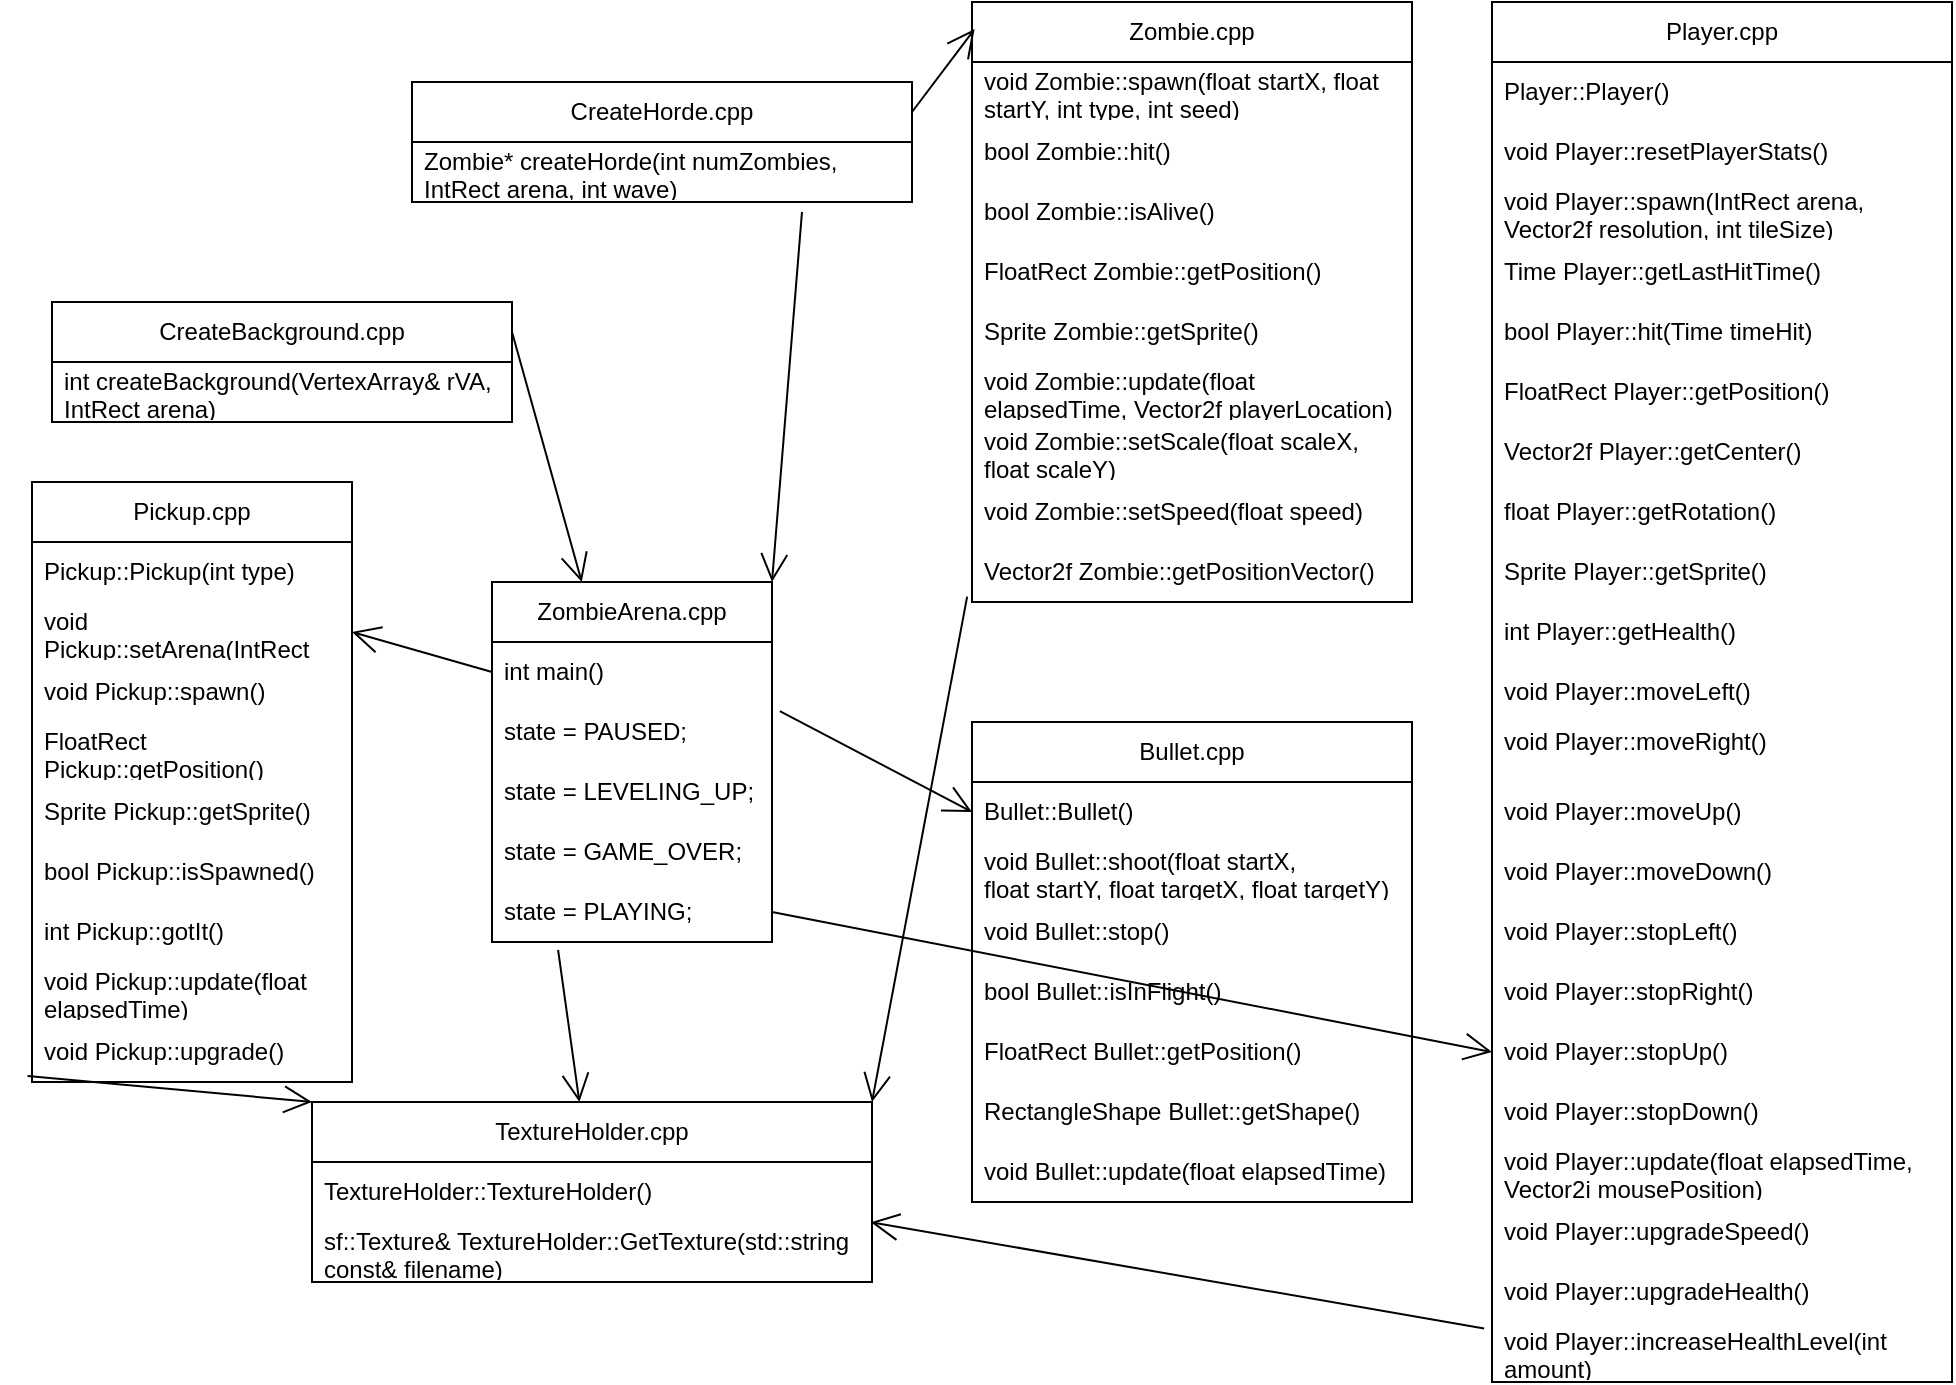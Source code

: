 <mxfile version="24.0.7" type="device">
  <diagram name="Page-1" id="GwHmLYTbNRGSSOPO7zku">
    <mxGraphModel dx="1562" dy="1923" grid="1" gridSize="10" guides="1" tooltips="1" connect="1" arrows="1" fold="1" page="1" pageScale="1" pageWidth="827" pageHeight="1169" math="0" shadow="0">
      <root>
        <mxCell id="0" />
        <mxCell id="1" parent="0" />
        <mxCell id="k1UxpwbL6aSpzB9rxF4N-1" value="Bullet.cpp" style="swimlane;fontStyle=0;childLayout=stackLayout;horizontal=1;startSize=30;horizontalStack=0;resizeParent=1;resizeParentMax=0;resizeLast=0;collapsible=1;marginBottom=0;whiteSpace=wrap;html=1;" vertex="1" parent="1">
          <mxGeometry x="630" y="200" width="220" height="240" as="geometry" />
        </mxCell>
        <mxCell id="k1UxpwbL6aSpzB9rxF4N-2" value="Bullet::Bullet()" style="text;strokeColor=none;fillColor=none;align=left;verticalAlign=middle;spacingLeft=4;spacingRight=4;overflow=hidden;points=[[0,0.5],[1,0.5]];portConstraint=eastwest;rotatable=0;whiteSpace=wrap;html=1;" vertex="1" parent="k1UxpwbL6aSpzB9rxF4N-1">
          <mxGeometry y="30" width="220" height="30" as="geometry" />
        </mxCell>
        <mxCell id="k1UxpwbL6aSpzB9rxF4N-3" value="&lt;div&gt;void Bullet::shoot(float startX,&amp;nbsp;&lt;/div&gt;&lt;div&gt;float startY,&amp;nbsp;&lt;span style=&quot;background-color: initial;&quot;&gt;float targetX, float targetY)&lt;/span&gt;&lt;/div&gt;" style="text;strokeColor=none;fillColor=none;align=left;verticalAlign=middle;spacingLeft=4;spacingRight=4;overflow=hidden;points=[[0,0.5],[1,0.5]];portConstraint=eastwest;rotatable=0;whiteSpace=wrap;html=1;" vertex="1" parent="k1UxpwbL6aSpzB9rxF4N-1">
          <mxGeometry y="60" width="220" height="30" as="geometry" />
        </mxCell>
        <mxCell id="k1UxpwbL6aSpzB9rxF4N-34" value="void Bullet::stop()" style="text;strokeColor=none;fillColor=none;align=left;verticalAlign=middle;spacingLeft=4;spacingRight=4;overflow=hidden;points=[[0,0.5],[1,0.5]];portConstraint=eastwest;rotatable=0;whiteSpace=wrap;html=1;" vertex="1" parent="k1UxpwbL6aSpzB9rxF4N-1">
          <mxGeometry y="90" width="220" height="30" as="geometry" />
        </mxCell>
        <mxCell id="k1UxpwbL6aSpzB9rxF4N-35" value="bool Bullet::isInFlight()" style="text;strokeColor=none;fillColor=none;align=left;verticalAlign=middle;spacingLeft=4;spacingRight=4;overflow=hidden;points=[[0,0.5],[1,0.5]];portConstraint=eastwest;rotatable=0;whiteSpace=wrap;html=1;" vertex="1" parent="k1UxpwbL6aSpzB9rxF4N-1">
          <mxGeometry y="120" width="220" height="30" as="geometry" />
        </mxCell>
        <mxCell id="k1UxpwbL6aSpzB9rxF4N-36" value="FloatRect Bullet::getPosition()" style="text;strokeColor=none;fillColor=none;align=left;verticalAlign=middle;spacingLeft=4;spacingRight=4;overflow=hidden;points=[[0,0.5],[1,0.5]];portConstraint=eastwest;rotatable=0;whiteSpace=wrap;html=1;" vertex="1" parent="k1UxpwbL6aSpzB9rxF4N-1">
          <mxGeometry y="150" width="220" height="30" as="geometry" />
        </mxCell>
        <mxCell id="k1UxpwbL6aSpzB9rxF4N-37" value="RectangleShape Bullet::getShape()" style="text;strokeColor=none;fillColor=none;align=left;verticalAlign=middle;spacingLeft=4;spacingRight=4;overflow=hidden;points=[[0,0.5],[1,0.5]];portConstraint=eastwest;rotatable=0;whiteSpace=wrap;html=1;" vertex="1" parent="k1UxpwbL6aSpzB9rxF4N-1">
          <mxGeometry y="180" width="220" height="30" as="geometry" />
        </mxCell>
        <mxCell id="k1UxpwbL6aSpzB9rxF4N-4" value="void Bullet::update(float elapsedTime)" style="text;strokeColor=none;fillColor=none;align=left;verticalAlign=middle;spacingLeft=4;spacingRight=4;overflow=hidden;points=[[0,0.5],[1,0.5]];portConstraint=eastwest;rotatable=0;whiteSpace=wrap;html=1;" vertex="1" parent="k1UxpwbL6aSpzB9rxF4N-1">
          <mxGeometry y="210" width="220" height="30" as="geometry" />
        </mxCell>
        <mxCell id="k1UxpwbL6aSpzB9rxF4N-5" value="ZombieArena.cpp" style="swimlane;fontStyle=0;childLayout=stackLayout;horizontal=1;startSize=30;horizontalStack=0;resizeParent=1;resizeParentMax=0;resizeLast=0;collapsible=1;marginBottom=0;whiteSpace=wrap;html=1;" vertex="1" parent="1">
          <mxGeometry x="390" y="130" width="140" height="180" as="geometry" />
        </mxCell>
        <mxCell id="k1UxpwbL6aSpzB9rxF4N-6" value="&lt;div&gt;int main()&lt;/div&gt;" style="text;strokeColor=none;fillColor=none;align=left;verticalAlign=middle;spacingLeft=4;spacingRight=4;overflow=hidden;points=[[0,0.5],[1,0.5]];portConstraint=eastwest;rotatable=0;whiteSpace=wrap;html=1;" vertex="1" parent="k1UxpwbL6aSpzB9rxF4N-5">
          <mxGeometry y="30" width="140" height="30" as="geometry" />
        </mxCell>
        <mxCell id="k1UxpwbL6aSpzB9rxF4N-7" value="state = PAUSED;&amp;nbsp;" style="text;strokeColor=none;fillColor=none;align=left;verticalAlign=middle;spacingLeft=4;spacingRight=4;overflow=hidden;points=[[0,0.5],[1,0.5]];portConstraint=eastwest;rotatable=0;whiteSpace=wrap;html=1;" vertex="1" parent="k1UxpwbL6aSpzB9rxF4N-5">
          <mxGeometry y="60" width="140" height="30" as="geometry" />
        </mxCell>
        <mxCell id="k1UxpwbL6aSpzB9rxF4N-72" value="state = LEVELING_UP;" style="text;strokeColor=none;fillColor=none;align=left;verticalAlign=middle;spacingLeft=4;spacingRight=4;overflow=hidden;points=[[0,0.5],[1,0.5]];portConstraint=eastwest;rotatable=0;whiteSpace=wrap;html=1;" vertex="1" parent="k1UxpwbL6aSpzB9rxF4N-5">
          <mxGeometry y="90" width="140" height="30" as="geometry" />
        </mxCell>
        <mxCell id="k1UxpwbL6aSpzB9rxF4N-73" value="state = GAME_OVER;" style="text;strokeColor=none;fillColor=none;align=left;verticalAlign=middle;spacingLeft=4;spacingRight=4;overflow=hidden;points=[[0,0.5],[1,0.5]];portConstraint=eastwest;rotatable=0;whiteSpace=wrap;html=1;" vertex="1" parent="k1UxpwbL6aSpzB9rxF4N-5">
          <mxGeometry y="120" width="140" height="30" as="geometry" />
        </mxCell>
        <mxCell id="k1UxpwbL6aSpzB9rxF4N-8" value="state = PLAYING;" style="text;strokeColor=none;fillColor=none;align=left;verticalAlign=middle;spacingLeft=4;spacingRight=4;overflow=hidden;points=[[0,0.5],[1,0.5]];portConstraint=eastwest;rotatable=0;whiteSpace=wrap;html=1;" vertex="1" parent="k1UxpwbL6aSpzB9rxF4N-5">
          <mxGeometry y="150" width="140" height="30" as="geometry" />
        </mxCell>
        <mxCell id="k1UxpwbL6aSpzB9rxF4N-9" value="TextureHolder.cpp" style="swimlane;fontStyle=0;childLayout=stackLayout;horizontal=1;startSize=30;horizontalStack=0;resizeParent=1;resizeParentMax=0;resizeLast=0;collapsible=1;marginBottom=0;whiteSpace=wrap;html=1;" vertex="1" parent="1">
          <mxGeometry x="300" y="390" width="280" height="90" as="geometry" />
        </mxCell>
        <mxCell id="k1UxpwbL6aSpzB9rxF4N-10" value="&lt;div&gt;TextureHolder::TextureHolder()&lt;/div&gt;" style="text;strokeColor=none;fillColor=none;align=left;verticalAlign=middle;spacingLeft=4;spacingRight=4;overflow=hidden;points=[[0,0.5],[1,0.5]];portConstraint=eastwest;rotatable=0;whiteSpace=wrap;html=1;" vertex="1" parent="k1UxpwbL6aSpzB9rxF4N-9">
          <mxGeometry y="30" width="280" height="30" as="geometry" />
        </mxCell>
        <mxCell id="k1UxpwbL6aSpzB9rxF4N-11" value="&lt;div&gt;sf::Texture&amp;amp; TextureHolder::GetTexture(std::string const&amp;amp; filename)&lt;/div&gt;" style="text;strokeColor=none;fillColor=none;align=left;verticalAlign=middle;spacingLeft=4;spacingRight=4;overflow=hidden;points=[[0,0.5],[1,0.5]];portConstraint=eastwest;rotatable=0;whiteSpace=wrap;html=1;" vertex="1" parent="k1UxpwbL6aSpzB9rxF4N-9">
          <mxGeometry y="60" width="280" height="30" as="geometry" />
        </mxCell>
        <mxCell id="k1UxpwbL6aSpzB9rxF4N-13" value="CreateB&lt;span style=&quot;background-color: initial;&quot;&gt;ackground.cpp&lt;/span&gt;" style="swimlane;fontStyle=0;childLayout=stackLayout;horizontal=1;startSize=30;horizontalStack=0;resizeParent=1;resizeParentMax=0;resizeLast=0;collapsible=1;marginBottom=0;whiteSpace=wrap;html=1;" vertex="1" parent="1">
          <mxGeometry x="170" y="-10" width="230" height="60" as="geometry" />
        </mxCell>
        <mxCell id="k1UxpwbL6aSpzB9rxF4N-14" value="int createBackground(VertexArray&amp;amp; rVA, IntRect arena)" style="text;strokeColor=none;fillColor=none;align=left;verticalAlign=middle;spacingLeft=4;spacingRight=4;overflow=hidden;points=[[0,0.5],[1,0.5]];portConstraint=eastwest;rotatable=0;whiteSpace=wrap;html=1;" vertex="1" parent="k1UxpwbL6aSpzB9rxF4N-13">
          <mxGeometry y="30" width="230" height="30" as="geometry" />
        </mxCell>
        <mxCell id="k1UxpwbL6aSpzB9rxF4N-17" value="CreateHorde.cpp" style="swimlane;fontStyle=0;childLayout=stackLayout;horizontal=1;startSize=30;horizontalStack=0;resizeParent=1;resizeParentMax=0;resizeLast=0;collapsible=1;marginBottom=0;whiteSpace=wrap;html=1;" vertex="1" parent="1">
          <mxGeometry x="350" y="-120" width="250" height="60" as="geometry" />
        </mxCell>
        <mxCell id="k1UxpwbL6aSpzB9rxF4N-18" value="Zombie* createHorde(int numZombies, IntRect arena, int wave)" style="text;strokeColor=none;fillColor=none;align=left;verticalAlign=middle;spacingLeft=4;spacingRight=4;overflow=hidden;points=[[0,0.5],[1,0.5]];portConstraint=eastwest;rotatable=0;whiteSpace=wrap;html=1;" vertex="1" parent="k1UxpwbL6aSpzB9rxF4N-17">
          <mxGeometry y="30" width="250" height="30" as="geometry" />
        </mxCell>
        <mxCell id="k1UxpwbL6aSpzB9rxF4N-21" value="Player.cpp" style="swimlane;fontStyle=0;childLayout=stackLayout;horizontal=1;startSize=30;horizontalStack=0;resizeParent=1;resizeParentMax=0;resizeLast=0;collapsible=1;marginBottom=0;whiteSpace=wrap;html=1;" vertex="1" parent="1">
          <mxGeometry x="890" y="-160" width="230" height="690" as="geometry" />
        </mxCell>
        <mxCell id="k1UxpwbL6aSpzB9rxF4N-22" value="Player::Player()" style="text;strokeColor=none;fillColor=none;align=left;verticalAlign=middle;spacingLeft=4;spacingRight=4;overflow=hidden;points=[[0,0.5],[1,0.5]];portConstraint=eastwest;rotatable=0;whiteSpace=wrap;html=1;" vertex="1" parent="k1UxpwbL6aSpzB9rxF4N-21">
          <mxGeometry y="30" width="230" height="30" as="geometry" />
        </mxCell>
        <mxCell id="k1UxpwbL6aSpzB9rxF4N-23" value="void Player::resetPlayerStats()" style="text;strokeColor=none;fillColor=none;align=left;verticalAlign=middle;spacingLeft=4;spacingRight=4;overflow=hidden;points=[[0,0.5],[1,0.5]];portConstraint=eastwest;rotatable=0;whiteSpace=wrap;html=1;" vertex="1" parent="k1UxpwbL6aSpzB9rxF4N-21">
          <mxGeometry y="60" width="230" height="30" as="geometry" />
        </mxCell>
        <mxCell id="k1UxpwbL6aSpzB9rxF4N-24" value="void Player::spawn(IntRect arena, Vector2f resolution, int tileSize)" style="text;strokeColor=none;fillColor=none;align=left;verticalAlign=middle;spacingLeft=4;spacingRight=4;overflow=hidden;points=[[0,0.5],[1,0.5]];portConstraint=eastwest;rotatable=0;whiteSpace=wrap;html=1;" vertex="1" parent="k1UxpwbL6aSpzB9rxF4N-21">
          <mxGeometry y="90" width="230" height="30" as="geometry" />
        </mxCell>
        <mxCell id="k1UxpwbL6aSpzB9rxF4N-45" value="Time Player::getLastHitTime()" style="text;strokeColor=none;fillColor=none;align=left;verticalAlign=middle;spacingLeft=4;spacingRight=4;overflow=hidden;points=[[0,0.5],[1,0.5]];portConstraint=eastwest;rotatable=0;whiteSpace=wrap;html=1;" vertex="1" parent="k1UxpwbL6aSpzB9rxF4N-21">
          <mxGeometry y="120" width="230" height="30" as="geometry" />
        </mxCell>
        <mxCell id="k1UxpwbL6aSpzB9rxF4N-46" value="bool Player::hit(Time timeHit)" style="text;strokeColor=none;fillColor=none;align=left;verticalAlign=middle;spacingLeft=4;spacingRight=4;overflow=hidden;points=[[0,0.5],[1,0.5]];portConstraint=eastwest;rotatable=0;whiteSpace=wrap;html=1;" vertex="1" parent="k1UxpwbL6aSpzB9rxF4N-21">
          <mxGeometry y="150" width="230" height="30" as="geometry" />
        </mxCell>
        <mxCell id="k1UxpwbL6aSpzB9rxF4N-47" value="FloatRect Player::getPosition()" style="text;strokeColor=none;fillColor=none;align=left;verticalAlign=middle;spacingLeft=4;spacingRight=4;overflow=hidden;points=[[0,0.5],[1,0.5]];portConstraint=eastwest;rotatable=0;whiteSpace=wrap;html=1;" vertex="1" parent="k1UxpwbL6aSpzB9rxF4N-21">
          <mxGeometry y="180" width="230" height="30" as="geometry" />
        </mxCell>
        <mxCell id="k1UxpwbL6aSpzB9rxF4N-48" value="Vector2f Player::getCenter()" style="text;strokeColor=none;fillColor=none;align=left;verticalAlign=middle;spacingLeft=4;spacingRight=4;overflow=hidden;points=[[0,0.5],[1,0.5]];portConstraint=eastwest;rotatable=0;whiteSpace=wrap;html=1;" vertex="1" parent="k1UxpwbL6aSpzB9rxF4N-21">
          <mxGeometry y="210" width="230" height="30" as="geometry" />
        </mxCell>
        <mxCell id="k1UxpwbL6aSpzB9rxF4N-49" value="float Player::getRotation()" style="text;strokeColor=none;fillColor=none;align=left;verticalAlign=middle;spacingLeft=4;spacingRight=4;overflow=hidden;points=[[0,0.5],[1,0.5]];portConstraint=eastwest;rotatable=0;whiteSpace=wrap;html=1;" vertex="1" parent="k1UxpwbL6aSpzB9rxF4N-21">
          <mxGeometry y="240" width="230" height="30" as="geometry" />
        </mxCell>
        <mxCell id="k1UxpwbL6aSpzB9rxF4N-50" value="Sprite Player::getSprite()" style="text;strokeColor=none;fillColor=none;align=left;verticalAlign=middle;spacingLeft=4;spacingRight=4;overflow=hidden;points=[[0,0.5],[1,0.5]];portConstraint=eastwest;rotatable=0;whiteSpace=wrap;html=1;" vertex="1" parent="k1UxpwbL6aSpzB9rxF4N-21">
          <mxGeometry y="270" width="230" height="30" as="geometry" />
        </mxCell>
        <mxCell id="k1UxpwbL6aSpzB9rxF4N-51" value="int Player::getHealth()" style="text;strokeColor=none;fillColor=none;align=left;verticalAlign=middle;spacingLeft=4;spacingRight=4;overflow=hidden;points=[[0,0.5],[1,0.5]];portConstraint=eastwest;rotatable=0;whiteSpace=wrap;html=1;" vertex="1" parent="k1UxpwbL6aSpzB9rxF4N-21">
          <mxGeometry y="300" width="230" height="30" as="geometry" />
        </mxCell>
        <mxCell id="k1UxpwbL6aSpzB9rxF4N-52" value="void Player::moveLeft()" style="text;strokeColor=none;fillColor=none;align=left;verticalAlign=middle;spacingLeft=4;spacingRight=4;overflow=hidden;points=[[0,0.5],[1,0.5]];portConstraint=eastwest;rotatable=0;whiteSpace=wrap;html=1;" vertex="1" parent="k1UxpwbL6aSpzB9rxF4N-21">
          <mxGeometry y="330" width="230" height="30" as="geometry" />
        </mxCell>
        <mxCell id="k1UxpwbL6aSpzB9rxF4N-53" value="&lt;div&gt;void Player::moveRight()&lt;/div&gt;&lt;div&gt;&lt;br&gt;&lt;/div&gt;" style="text;strokeColor=none;fillColor=none;align=left;verticalAlign=middle;spacingLeft=4;spacingRight=4;overflow=hidden;points=[[0,0.5],[1,0.5]];portConstraint=eastwest;rotatable=0;whiteSpace=wrap;html=1;" vertex="1" parent="k1UxpwbL6aSpzB9rxF4N-21">
          <mxGeometry y="360" width="230" height="30" as="geometry" />
        </mxCell>
        <mxCell id="k1UxpwbL6aSpzB9rxF4N-54" value="&lt;div&gt;&lt;div&gt;void Player::moveUp()&lt;/div&gt;&lt;/div&gt;" style="text;strokeColor=none;fillColor=none;align=left;verticalAlign=middle;spacingLeft=4;spacingRight=4;overflow=hidden;points=[[0,0.5],[1,0.5]];portConstraint=eastwest;rotatable=0;whiteSpace=wrap;html=1;" vertex="1" parent="k1UxpwbL6aSpzB9rxF4N-21">
          <mxGeometry y="390" width="230" height="30" as="geometry" />
        </mxCell>
        <mxCell id="k1UxpwbL6aSpzB9rxF4N-55" value="&lt;div&gt;void Player::moveDown()&lt;/div&gt;" style="text;strokeColor=none;fillColor=none;align=left;verticalAlign=middle;spacingLeft=4;spacingRight=4;overflow=hidden;points=[[0,0.5],[1,0.5]];portConstraint=eastwest;rotatable=0;whiteSpace=wrap;html=1;" vertex="1" parent="k1UxpwbL6aSpzB9rxF4N-21">
          <mxGeometry y="420" width="230" height="30" as="geometry" />
        </mxCell>
        <mxCell id="k1UxpwbL6aSpzB9rxF4N-56" value="&lt;div&gt;&lt;div&gt;void Player::stopLeft()&lt;/div&gt;&lt;/div&gt;" style="text;strokeColor=none;fillColor=none;align=left;verticalAlign=middle;spacingLeft=4;spacingRight=4;overflow=hidden;points=[[0,0.5],[1,0.5]];portConstraint=eastwest;rotatable=0;whiteSpace=wrap;html=1;" vertex="1" parent="k1UxpwbL6aSpzB9rxF4N-21">
          <mxGeometry y="450" width="230" height="30" as="geometry" />
        </mxCell>
        <mxCell id="k1UxpwbL6aSpzB9rxF4N-57" value="&lt;div&gt;&lt;div&gt;void Player::stopRight()&lt;/div&gt;&lt;/div&gt;" style="text;strokeColor=none;fillColor=none;align=left;verticalAlign=middle;spacingLeft=4;spacingRight=4;overflow=hidden;points=[[0,0.5],[1,0.5]];portConstraint=eastwest;rotatable=0;whiteSpace=wrap;html=1;" vertex="1" parent="k1UxpwbL6aSpzB9rxF4N-21">
          <mxGeometry y="480" width="230" height="30" as="geometry" />
        </mxCell>
        <mxCell id="k1UxpwbL6aSpzB9rxF4N-58" value="&lt;div&gt;&lt;div&gt;void Player::stopUp()&lt;/div&gt;&lt;/div&gt;" style="text;strokeColor=none;fillColor=none;align=left;verticalAlign=middle;spacingLeft=4;spacingRight=4;overflow=hidden;points=[[0,0.5],[1,0.5]];portConstraint=eastwest;rotatable=0;whiteSpace=wrap;html=1;" vertex="1" parent="k1UxpwbL6aSpzB9rxF4N-21">
          <mxGeometry y="510" width="230" height="30" as="geometry" />
        </mxCell>
        <mxCell id="k1UxpwbL6aSpzB9rxF4N-59" value="&lt;div&gt;&lt;div&gt;void Player::stopDown()&lt;/div&gt;&lt;/div&gt;" style="text;strokeColor=none;fillColor=none;align=left;verticalAlign=middle;spacingLeft=4;spacingRight=4;overflow=hidden;points=[[0,0.5],[1,0.5]];portConstraint=eastwest;rotatable=0;whiteSpace=wrap;html=1;" vertex="1" parent="k1UxpwbL6aSpzB9rxF4N-21">
          <mxGeometry y="540" width="230" height="30" as="geometry" />
        </mxCell>
        <mxCell id="k1UxpwbL6aSpzB9rxF4N-60" value="&lt;div&gt;&lt;div&gt;void Player::update(float elapsedTime, Vector2i mousePosition)&lt;/div&gt;&lt;/div&gt;" style="text;strokeColor=none;fillColor=none;align=left;verticalAlign=middle;spacingLeft=4;spacingRight=4;overflow=hidden;points=[[0,0.5],[1,0.5]];portConstraint=eastwest;rotatable=0;whiteSpace=wrap;html=1;" vertex="1" parent="k1UxpwbL6aSpzB9rxF4N-21">
          <mxGeometry y="570" width="230" height="30" as="geometry" />
        </mxCell>
        <mxCell id="k1UxpwbL6aSpzB9rxF4N-61" value="&lt;div&gt;&lt;div&gt;void Player::upgradeSpeed()&lt;/div&gt;&lt;/div&gt;" style="text;strokeColor=none;fillColor=none;align=left;verticalAlign=middle;spacingLeft=4;spacingRight=4;overflow=hidden;points=[[0,0.5],[1,0.5]];portConstraint=eastwest;rotatable=0;whiteSpace=wrap;html=1;" vertex="1" parent="k1UxpwbL6aSpzB9rxF4N-21">
          <mxGeometry y="600" width="230" height="30" as="geometry" />
        </mxCell>
        <mxCell id="k1UxpwbL6aSpzB9rxF4N-62" value="&lt;div&gt;&lt;div&gt;void Player::upgradeHealth()&lt;/div&gt;&lt;/div&gt;" style="text;strokeColor=none;fillColor=none;align=left;verticalAlign=middle;spacingLeft=4;spacingRight=4;overflow=hidden;points=[[0,0.5],[1,0.5]];portConstraint=eastwest;rotatable=0;whiteSpace=wrap;html=1;" vertex="1" parent="k1UxpwbL6aSpzB9rxF4N-21">
          <mxGeometry y="630" width="230" height="30" as="geometry" />
        </mxCell>
        <mxCell id="k1UxpwbL6aSpzB9rxF4N-63" value="&lt;div&gt;void Player::increaseHealthLevel(int amount)&lt;/div&gt;" style="text;strokeColor=none;fillColor=none;align=left;verticalAlign=middle;spacingLeft=4;spacingRight=4;overflow=hidden;points=[[0,0.5],[1,0.5]];portConstraint=eastwest;rotatable=0;whiteSpace=wrap;html=1;" vertex="1" parent="k1UxpwbL6aSpzB9rxF4N-21">
          <mxGeometry y="660" width="230" height="30" as="geometry" />
        </mxCell>
        <mxCell id="k1UxpwbL6aSpzB9rxF4N-25" value="Pickup.cpp" style="swimlane;fontStyle=0;childLayout=stackLayout;horizontal=1;startSize=30;horizontalStack=0;resizeParent=1;resizeParentMax=0;resizeLast=0;collapsible=1;marginBottom=0;whiteSpace=wrap;html=1;" vertex="1" parent="1">
          <mxGeometry x="160" y="80" width="160" height="300" as="geometry" />
        </mxCell>
        <mxCell id="k1UxpwbL6aSpzB9rxF4N-26" value="Pickup::Pickup(int type)" style="text;strokeColor=none;fillColor=none;align=left;verticalAlign=middle;spacingLeft=4;spacingRight=4;overflow=hidden;points=[[0,0.5],[1,0.5]];portConstraint=eastwest;rotatable=0;whiteSpace=wrap;html=1;" vertex="1" parent="k1UxpwbL6aSpzB9rxF4N-25">
          <mxGeometry y="30" width="160" height="30" as="geometry" />
        </mxCell>
        <mxCell id="k1UxpwbL6aSpzB9rxF4N-27" value="void Pickup::setArena(IntRect arena)" style="text;strokeColor=none;fillColor=none;align=left;verticalAlign=middle;spacingLeft=4;spacingRight=4;overflow=hidden;points=[[0,0.5],[1,0.5]];portConstraint=eastwest;rotatable=0;whiteSpace=wrap;html=1;" vertex="1" parent="k1UxpwbL6aSpzB9rxF4N-25">
          <mxGeometry y="60" width="160" height="30" as="geometry" />
        </mxCell>
        <mxCell id="k1UxpwbL6aSpzB9rxF4N-38" value="void Pickup::spawn()" style="text;strokeColor=none;fillColor=none;align=left;verticalAlign=middle;spacingLeft=4;spacingRight=4;overflow=hidden;points=[[0,0.5],[1,0.5]];portConstraint=eastwest;rotatable=0;whiteSpace=wrap;html=1;" vertex="1" parent="k1UxpwbL6aSpzB9rxF4N-25">
          <mxGeometry y="90" width="160" height="30" as="geometry" />
        </mxCell>
        <mxCell id="k1UxpwbL6aSpzB9rxF4N-39" value="FloatRect Pickup::getPosition()" style="text;strokeColor=none;fillColor=none;align=left;verticalAlign=middle;spacingLeft=4;spacingRight=4;overflow=hidden;points=[[0,0.5],[1,0.5]];portConstraint=eastwest;rotatable=0;whiteSpace=wrap;html=1;" vertex="1" parent="k1UxpwbL6aSpzB9rxF4N-25">
          <mxGeometry y="120" width="160" height="30" as="geometry" />
        </mxCell>
        <mxCell id="k1UxpwbL6aSpzB9rxF4N-40" value="Sprite Pickup::getSprite()" style="text;strokeColor=none;fillColor=none;align=left;verticalAlign=middle;spacingLeft=4;spacingRight=4;overflow=hidden;points=[[0,0.5],[1,0.5]];portConstraint=eastwest;rotatable=0;whiteSpace=wrap;html=1;" vertex="1" parent="k1UxpwbL6aSpzB9rxF4N-25">
          <mxGeometry y="150" width="160" height="30" as="geometry" />
        </mxCell>
        <mxCell id="k1UxpwbL6aSpzB9rxF4N-41" value="bool Pickup::isSpawned()" style="text;strokeColor=none;fillColor=none;align=left;verticalAlign=middle;spacingLeft=4;spacingRight=4;overflow=hidden;points=[[0,0.5],[1,0.5]];portConstraint=eastwest;rotatable=0;whiteSpace=wrap;html=1;" vertex="1" parent="k1UxpwbL6aSpzB9rxF4N-25">
          <mxGeometry y="180" width="160" height="30" as="geometry" />
        </mxCell>
        <mxCell id="k1UxpwbL6aSpzB9rxF4N-42" value="int Pickup::gotIt()" style="text;strokeColor=none;fillColor=none;align=left;verticalAlign=middle;spacingLeft=4;spacingRight=4;overflow=hidden;points=[[0,0.5],[1,0.5]];portConstraint=eastwest;rotatable=0;whiteSpace=wrap;html=1;" vertex="1" parent="k1UxpwbL6aSpzB9rxF4N-25">
          <mxGeometry y="210" width="160" height="30" as="geometry" />
        </mxCell>
        <mxCell id="k1UxpwbL6aSpzB9rxF4N-43" value="void Pickup::update(float elapsedTime)" style="text;strokeColor=none;fillColor=none;align=left;verticalAlign=middle;spacingLeft=4;spacingRight=4;overflow=hidden;points=[[0,0.5],[1,0.5]];portConstraint=eastwest;rotatable=0;whiteSpace=wrap;html=1;" vertex="1" parent="k1UxpwbL6aSpzB9rxF4N-25">
          <mxGeometry y="240" width="160" height="30" as="geometry" />
        </mxCell>
        <mxCell id="k1UxpwbL6aSpzB9rxF4N-28" value="void Pickup::upgrade()" style="text;strokeColor=none;fillColor=none;align=left;verticalAlign=middle;spacingLeft=4;spacingRight=4;overflow=hidden;points=[[0,0.5],[1,0.5]];portConstraint=eastwest;rotatable=0;whiteSpace=wrap;html=1;" vertex="1" parent="k1UxpwbL6aSpzB9rxF4N-25">
          <mxGeometry y="270" width="160" height="30" as="geometry" />
        </mxCell>
        <mxCell id="k1UxpwbL6aSpzB9rxF4N-29" value="Zombie.cpp" style="swimlane;fontStyle=0;childLayout=stackLayout;horizontal=1;startSize=30;horizontalStack=0;resizeParent=1;resizeParentMax=0;resizeLast=0;collapsible=1;marginBottom=0;whiteSpace=wrap;html=1;" vertex="1" parent="1">
          <mxGeometry x="630" y="-160" width="220" height="300" as="geometry" />
        </mxCell>
        <mxCell id="k1UxpwbL6aSpzB9rxF4N-30" value="&lt;div&gt;void Zombie::spawn(float startX, float startY, int type, int seed)&lt;/div&gt;" style="text;strokeColor=none;fillColor=none;align=left;verticalAlign=middle;spacingLeft=4;spacingRight=4;overflow=hidden;points=[[0,0.5],[1,0.5]];portConstraint=eastwest;rotatable=0;whiteSpace=wrap;html=1;" vertex="1" parent="k1UxpwbL6aSpzB9rxF4N-29">
          <mxGeometry y="30" width="220" height="30" as="geometry" />
        </mxCell>
        <mxCell id="k1UxpwbL6aSpzB9rxF4N-31" value="&lt;div&gt;bool Zombie::hit()&lt;/div&gt;" style="text;strokeColor=none;fillColor=none;align=left;verticalAlign=middle;spacingLeft=4;spacingRight=4;overflow=hidden;points=[[0,0.5],[1,0.5]];portConstraint=eastwest;rotatable=0;whiteSpace=wrap;html=1;" vertex="1" parent="k1UxpwbL6aSpzB9rxF4N-29">
          <mxGeometry y="60" width="220" height="30" as="geometry" />
        </mxCell>
        <mxCell id="k1UxpwbL6aSpzB9rxF4N-66" value="&lt;div&gt;bool Zombie::isAlive()&lt;/div&gt;" style="text;strokeColor=none;fillColor=none;align=left;verticalAlign=middle;spacingLeft=4;spacingRight=4;overflow=hidden;points=[[0,0.5],[1,0.5]];portConstraint=eastwest;rotatable=0;whiteSpace=wrap;html=1;" vertex="1" parent="k1UxpwbL6aSpzB9rxF4N-29">
          <mxGeometry y="90" width="220" height="30" as="geometry" />
        </mxCell>
        <mxCell id="k1UxpwbL6aSpzB9rxF4N-67" value="&lt;div&gt;FloatRect Zombie::getPosition()&lt;/div&gt;" style="text;strokeColor=none;fillColor=none;align=left;verticalAlign=middle;spacingLeft=4;spacingRight=4;overflow=hidden;points=[[0,0.5],[1,0.5]];portConstraint=eastwest;rotatable=0;whiteSpace=wrap;html=1;" vertex="1" parent="k1UxpwbL6aSpzB9rxF4N-29">
          <mxGeometry y="120" width="220" height="30" as="geometry" />
        </mxCell>
        <mxCell id="k1UxpwbL6aSpzB9rxF4N-68" value="&lt;div&gt;Sprite Zombie::getSprite()&lt;/div&gt;" style="text;strokeColor=none;fillColor=none;align=left;verticalAlign=middle;spacingLeft=4;spacingRight=4;overflow=hidden;points=[[0,0.5],[1,0.5]];portConstraint=eastwest;rotatable=0;whiteSpace=wrap;html=1;" vertex="1" parent="k1UxpwbL6aSpzB9rxF4N-29">
          <mxGeometry y="150" width="220" height="30" as="geometry" />
        </mxCell>
        <mxCell id="k1UxpwbL6aSpzB9rxF4N-69" value="&lt;div&gt;void Zombie::update(float elapsedTime,&amp;nbsp;&lt;span style=&quot;background-color: initial;&quot;&gt;Vector2f playerLocation)&lt;/span&gt;&lt;/div&gt;" style="text;strokeColor=none;fillColor=none;align=left;verticalAlign=middle;spacingLeft=4;spacingRight=4;overflow=hidden;points=[[0,0.5],[1,0.5]];portConstraint=eastwest;rotatable=0;whiteSpace=wrap;html=1;" vertex="1" parent="k1UxpwbL6aSpzB9rxF4N-29">
          <mxGeometry y="180" width="220" height="30" as="geometry" />
        </mxCell>
        <mxCell id="k1UxpwbL6aSpzB9rxF4N-70" value="&lt;div&gt;void Zombie::setScale(float scaleX, float scaleY)&lt;/div&gt;" style="text;strokeColor=none;fillColor=none;align=left;verticalAlign=middle;spacingLeft=4;spacingRight=4;overflow=hidden;points=[[0,0.5],[1,0.5]];portConstraint=eastwest;rotatable=0;whiteSpace=wrap;html=1;" vertex="1" parent="k1UxpwbL6aSpzB9rxF4N-29">
          <mxGeometry y="210" width="220" height="30" as="geometry" />
        </mxCell>
        <mxCell id="k1UxpwbL6aSpzB9rxF4N-71" value="&lt;div&gt;void Zombie::setSpeed(float speed)&lt;/div&gt;" style="text;strokeColor=none;fillColor=none;align=left;verticalAlign=middle;spacingLeft=4;spacingRight=4;overflow=hidden;points=[[0,0.5],[1,0.5]];portConstraint=eastwest;rotatable=0;whiteSpace=wrap;html=1;" vertex="1" parent="k1UxpwbL6aSpzB9rxF4N-29">
          <mxGeometry y="240" width="220" height="30" as="geometry" />
        </mxCell>
        <mxCell id="k1UxpwbL6aSpzB9rxF4N-32" value="&lt;div&gt;Vector2f Zombie::getPositionVector()&lt;/div&gt;" style="text;strokeColor=none;fillColor=none;align=left;verticalAlign=middle;spacingLeft=4;spacingRight=4;overflow=hidden;points=[[0,0.5],[1,0.5]];portConstraint=eastwest;rotatable=0;whiteSpace=wrap;html=1;" vertex="1" parent="k1UxpwbL6aSpzB9rxF4N-29">
          <mxGeometry y="270" width="220" height="30" as="geometry" />
        </mxCell>
        <mxCell id="k1UxpwbL6aSpzB9rxF4N-74" value="" style="endArrow=open;endFill=1;endSize=12;html=1;rounded=0;exitX=1;exitY=0.25;exitDx=0;exitDy=0;entryX=0.006;entryY=0.045;entryDx=0;entryDy=0;entryPerimeter=0;" edge="1" parent="1" source="k1UxpwbL6aSpzB9rxF4N-17" target="k1UxpwbL6aSpzB9rxF4N-29">
          <mxGeometry width="160" relative="1" as="geometry">
            <mxPoint x="590" y="190" as="sourcePoint" />
            <mxPoint x="750" y="190" as="targetPoint" />
          </mxGeometry>
        </mxCell>
        <mxCell id="k1UxpwbL6aSpzB9rxF4N-75" value="" style="endArrow=open;endFill=1;endSize=12;html=1;rounded=0;exitX=0.78;exitY=1.164;exitDx=0;exitDy=0;exitPerimeter=0;entryX=1;entryY=0;entryDx=0;entryDy=0;" edge="1" parent="1" source="k1UxpwbL6aSpzB9rxF4N-18" target="k1UxpwbL6aSpzB9rxF4N-5">
          <mxGeometry width="160" relative="1" as="geometry">
            <mxPoint x="590" y="190" as="sourcePoint" />
            <mxPoint x="750" y="190" as="targetPoint" />
            <Array as="points" />
          </mxGeometry>
        </mxCell>
        <mxCell id="k1UxpwbL6aSpzB9rxF4N-76" value="" style="endArrow=open;endFill=1;endSize=12;html=1;rounded=0;exitX=1;exitY=0.25;exitDx=0;exitDy=0;" edge="1" parent="1" source="k1UxpwbL6aSpzB9rxF4N-13" target="k1UxpwbL6aSpzB9rxF4N-5">
          <mxGeometry width="160" relative="1" as="geometry">
            <mxPoint x="590" y="190" as="sourcePoint" />
            <mxPoint x="389" y="252" as="targetPoint" />
          </mxGeometry>
        </mxCell>
        <mxCell id="k1UxpwbL6aSpzB9rxF4N-77" value="" style="endArrow=open;endFill=1;endSize=12;html=1;rounded=0;exitX=-0.014;exitY=0.898;exitDx=0;exitDy=0;exitPerimeter=0;entryX=0;entryY=0;entryDx=0;entryDy=0;" edge="1" parent="1" source="k1UxpwbL6aSpzB9rxF4N-28" target="k1UxpwbL6aSpzB9rxF4N-9">
          <mxGeometry width="160" relative="1" as="geometry">
            <mxPoint x="590" y="190" as="sourcePoint" />
            <mxPoint x="750" y="190" as="targetPoint" />
          </mxGeometry>
        </mxCell>
        <mxCell id="k1UxpwbL6aSpzB9rxF4N-78" value="" style="endArrow=open;endFill=1;endSize=12;html=1;rounded=0;exitX=-0.017;exitY=0.107;exitDx=0;exitDy=0;exitPerimeter=0;entryX=0.998;entryY=1.004;entryDx=0;entryDy=0;entryPerimeter=0;" edge="1" parent="1" source="k1UxpwbL6aSpzB9rxF4N-63" target="k1UxpwbL6aSpzB9rxF4N-10">
          <mxGeometry width="160" relative="1" as="geometry">
            <mxPoint x="590" y="190" as="sourcePoint" />
            <mxPoint x="750" y="190" as="targetPoint" />
          </mxGeometry>
        </mxCell>
        <mxCell id="k1UxpwbL6aSpzB9rxF4N-79" value="" style="endArrow=open;endFill=1;endSize=12;html=1;rounded=0;exitX=-0.011;exitY=0.911;exitDx=0;exitDy=0;exitPerimeter=0;entryX=1;entryY=0;entryDx=0;entryDy=0;" edge="1" parent="1" source="k1UxpwbL6aSpzB9rxF4N-32" target="k1UxpwbL6aSpzB9rxF4N-9">
          <mxGeometry width="160" relative="1" as="geometry">
            <mxPoint x="590" y="190" as="sourcePoint" />
            <mxPoint x="750" y="190" as="targetPoint" />
          </mxGeometry>
        </mxCell>
        <mxCell id="k1UxpwbL6aSpzB9rxF4N-80" value="" style="endArrow=open;endFill=1;endSize=12;html=1;rounded=0;exitX=1.028;exitY=0.151;exitDx=0;exitDy=0;exitPerimeter=0;entryX=0;entryY=0.5;entryDx=0;entryDy=0;" edge="1" parent="1" source="k1UxpwbL6aSpzB9rxF4N-7" target="k1UxpwbL6aSpzB9rxF4N-2">
          <mxGeometry width="160" relative="1" as="geometry">
            <mxPoint x="590" y="190" as="sourcePoint" />
            <mxPoint x="750" y="190" as="targetPoint" />
          </mxGeometry>
        </mxCell>
        <mxCell id="k1UxpwbL6aSpzB9rxF4N-81" value="" style="endArrow=open;endFill=1;endSize=12;html=1;rounded=0;exitX=1;exitY=0.5;exitDx=0;exitDy=0;entryX=0;entryY=0.5;entryDx=0;entryDy=0;" edge="1" parent="1" source="k1UxpwbL6aSpzB9rxF4N-8" target="k1UxpwbL6aSpzB9rxF4N-58">
          <mxGeometry width="160" relative="1" as="geometry">
            <mxPoint x="590" y="190" as="sourcePoint" />
            <mxPoint x="750" y="190" as="targetPoint" />
          </mxGeometry>
        </mxCell>
        <mxCell id="k1UxpwbL6aSpzB9rxF4N-83" value="" style="endArrow=open;endFill=1;endSize=12;html=1;rounded=0;exitX=0.236;exitY=1.133;exitDx=0;exitDy=0;exitPerimeter=0;" edge="1" parent="1" source="k1UxpwbL6aSpzB9rxF4N-8" target="k1UxpwbL6aSpzB9rxF4N-9">
          <mxGeometry width="160" relative="1" as="geometry">
            <mxPoint x="590" y="190" as="sourcePoint" />
            <mxPoint x="750" y="190" as="targetPoint" />
          </mxGeometry>
        </mxCell>
        <mxCell id="k1UxpwbL6aSpzB9rxF4N-84" value="" style="endArrow=open;endFill=1;endSize=12;html=1;rounded=0;exitX=0;exitY=0.5;exitDx=0;exitDy=0;entryX=1;entryY=0.5;entryDx=0;entryDy=0;" edge="1" parent="1" source="k1UxpwbL6aSpzB9rxF4N-6" target="k1UxpwbL6aSpzB9rxF4N-27">
          <mxGeometry width="160" relative="1" as="geometry">
            <mxPoint x="590" y="190" as="sourcePoint" />
            <mxPoint x="750" y="190" as="targetPoint" />
          </mxGeometry>
        </mxCell>
      </root>
    </mxGraphModel>
  </diagram>
</mxfile>
